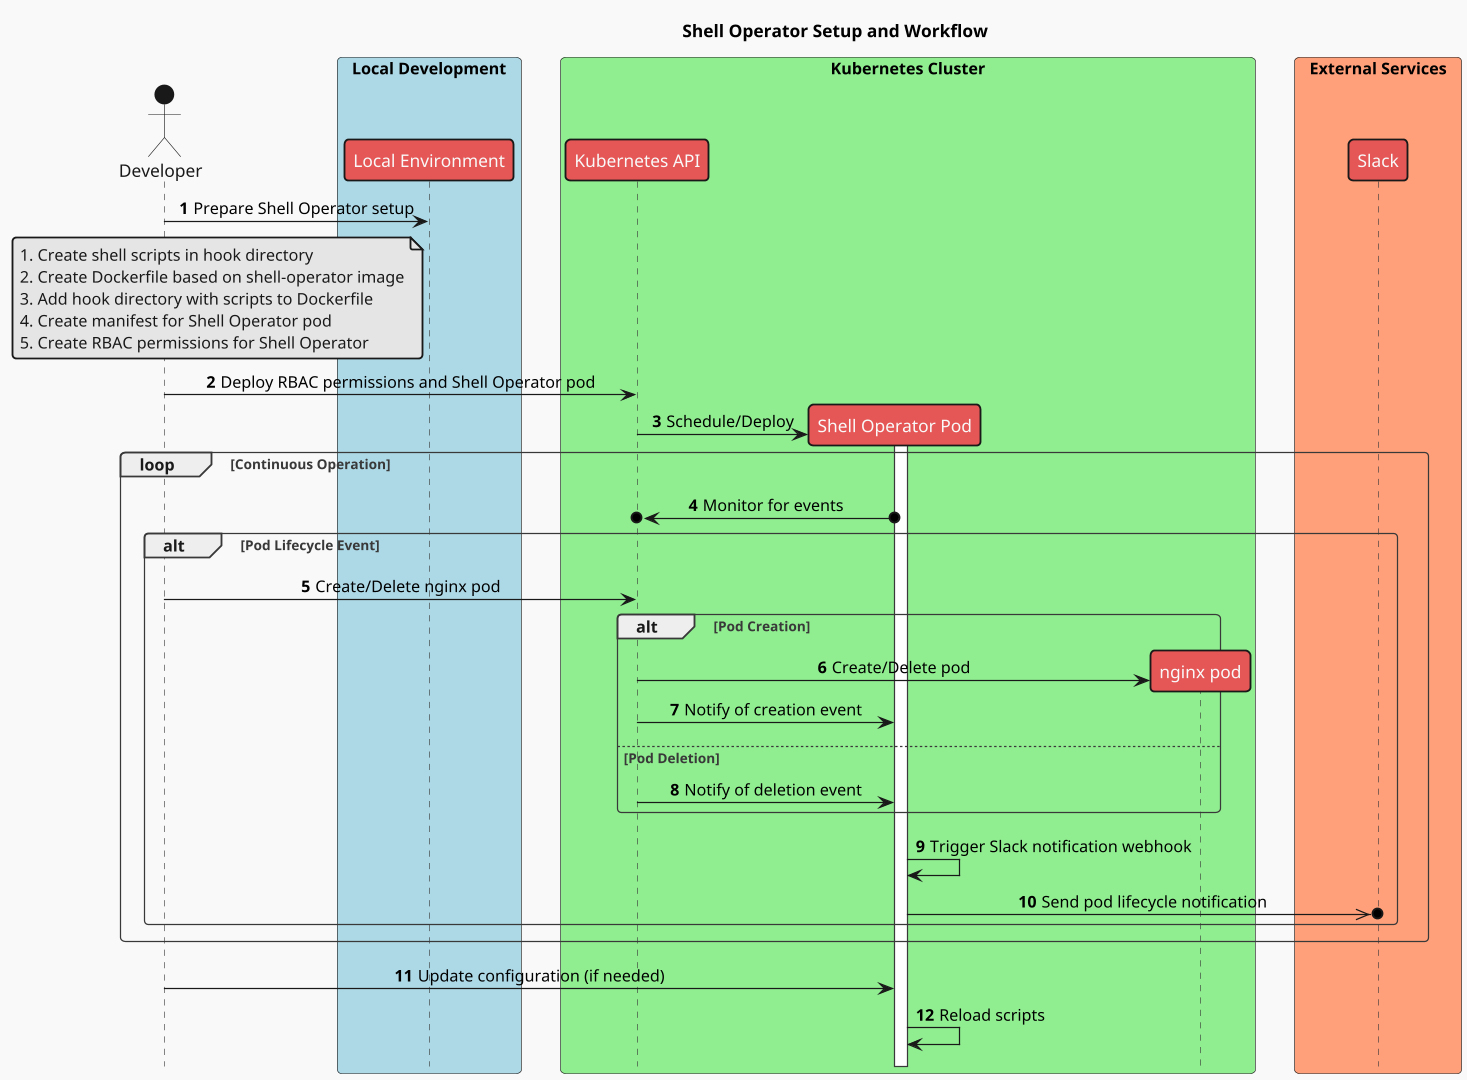 @startuml
!pragma teoz true
!theme mars
hide footbox
autonumber
scale 1920x1080
skinparam defaultTextAlignment center
skinparam NoteTextAlignment left
skinparam shadowing false
skinparam BoxPadding 10

title Shell Operator Setup and Workflow

actor "Developer" as dev
box "Local Development" #LightBlue
  participant "Local Environment" as local
end box
box "Kubernetes Cluster" #LightGreen
  participant "Kubernetes API" as k8s
  participant "Shell Operator Pod" as shellop
  participant "nginx pod" as nginx
end box
box "External Services" #FFA07A
  participant "Slack" as slack
end box

dev -> local : Prepare Shell Operator setup
note left of local
  1. Create shell scripts in hook directory
  2. Create Dockerfile based on shell-operator image
  3. Add hook directory with scripts to Dockerfile
  4. Create manifest for Shell Operator pod
  5. Create RBAC permissions for Shell Operator
end note

dev -> k8s : Deploy RBAC permissions and Shell Operator pod
create shellop
k8s -> shellop : Schedule/Deploy

activate shellop

loop Continuous Operation
  shellop o->o k8s : Monitor for events
  
  alt Pod Lifecycle Event
    dev -> k8s : Create/Delete nginx pod
    
    alt Pod Creation
      create nginx
      k8s -> nginx : Create/Delete pod
      k8s -> shellop : Notify of creation event
    else Pod Deletion
      k8s -> shellop : Notify of deletion event
      destroy nginx
    end
    
    shellop -> shellop : Trigger Slack notification webhook
    shellop ->>o slack : Send pod lifecycle notification
  end
end

dev -> shellop : Update configuration (if needed)
shellop -> shellop : Reload scripts

@enduml
